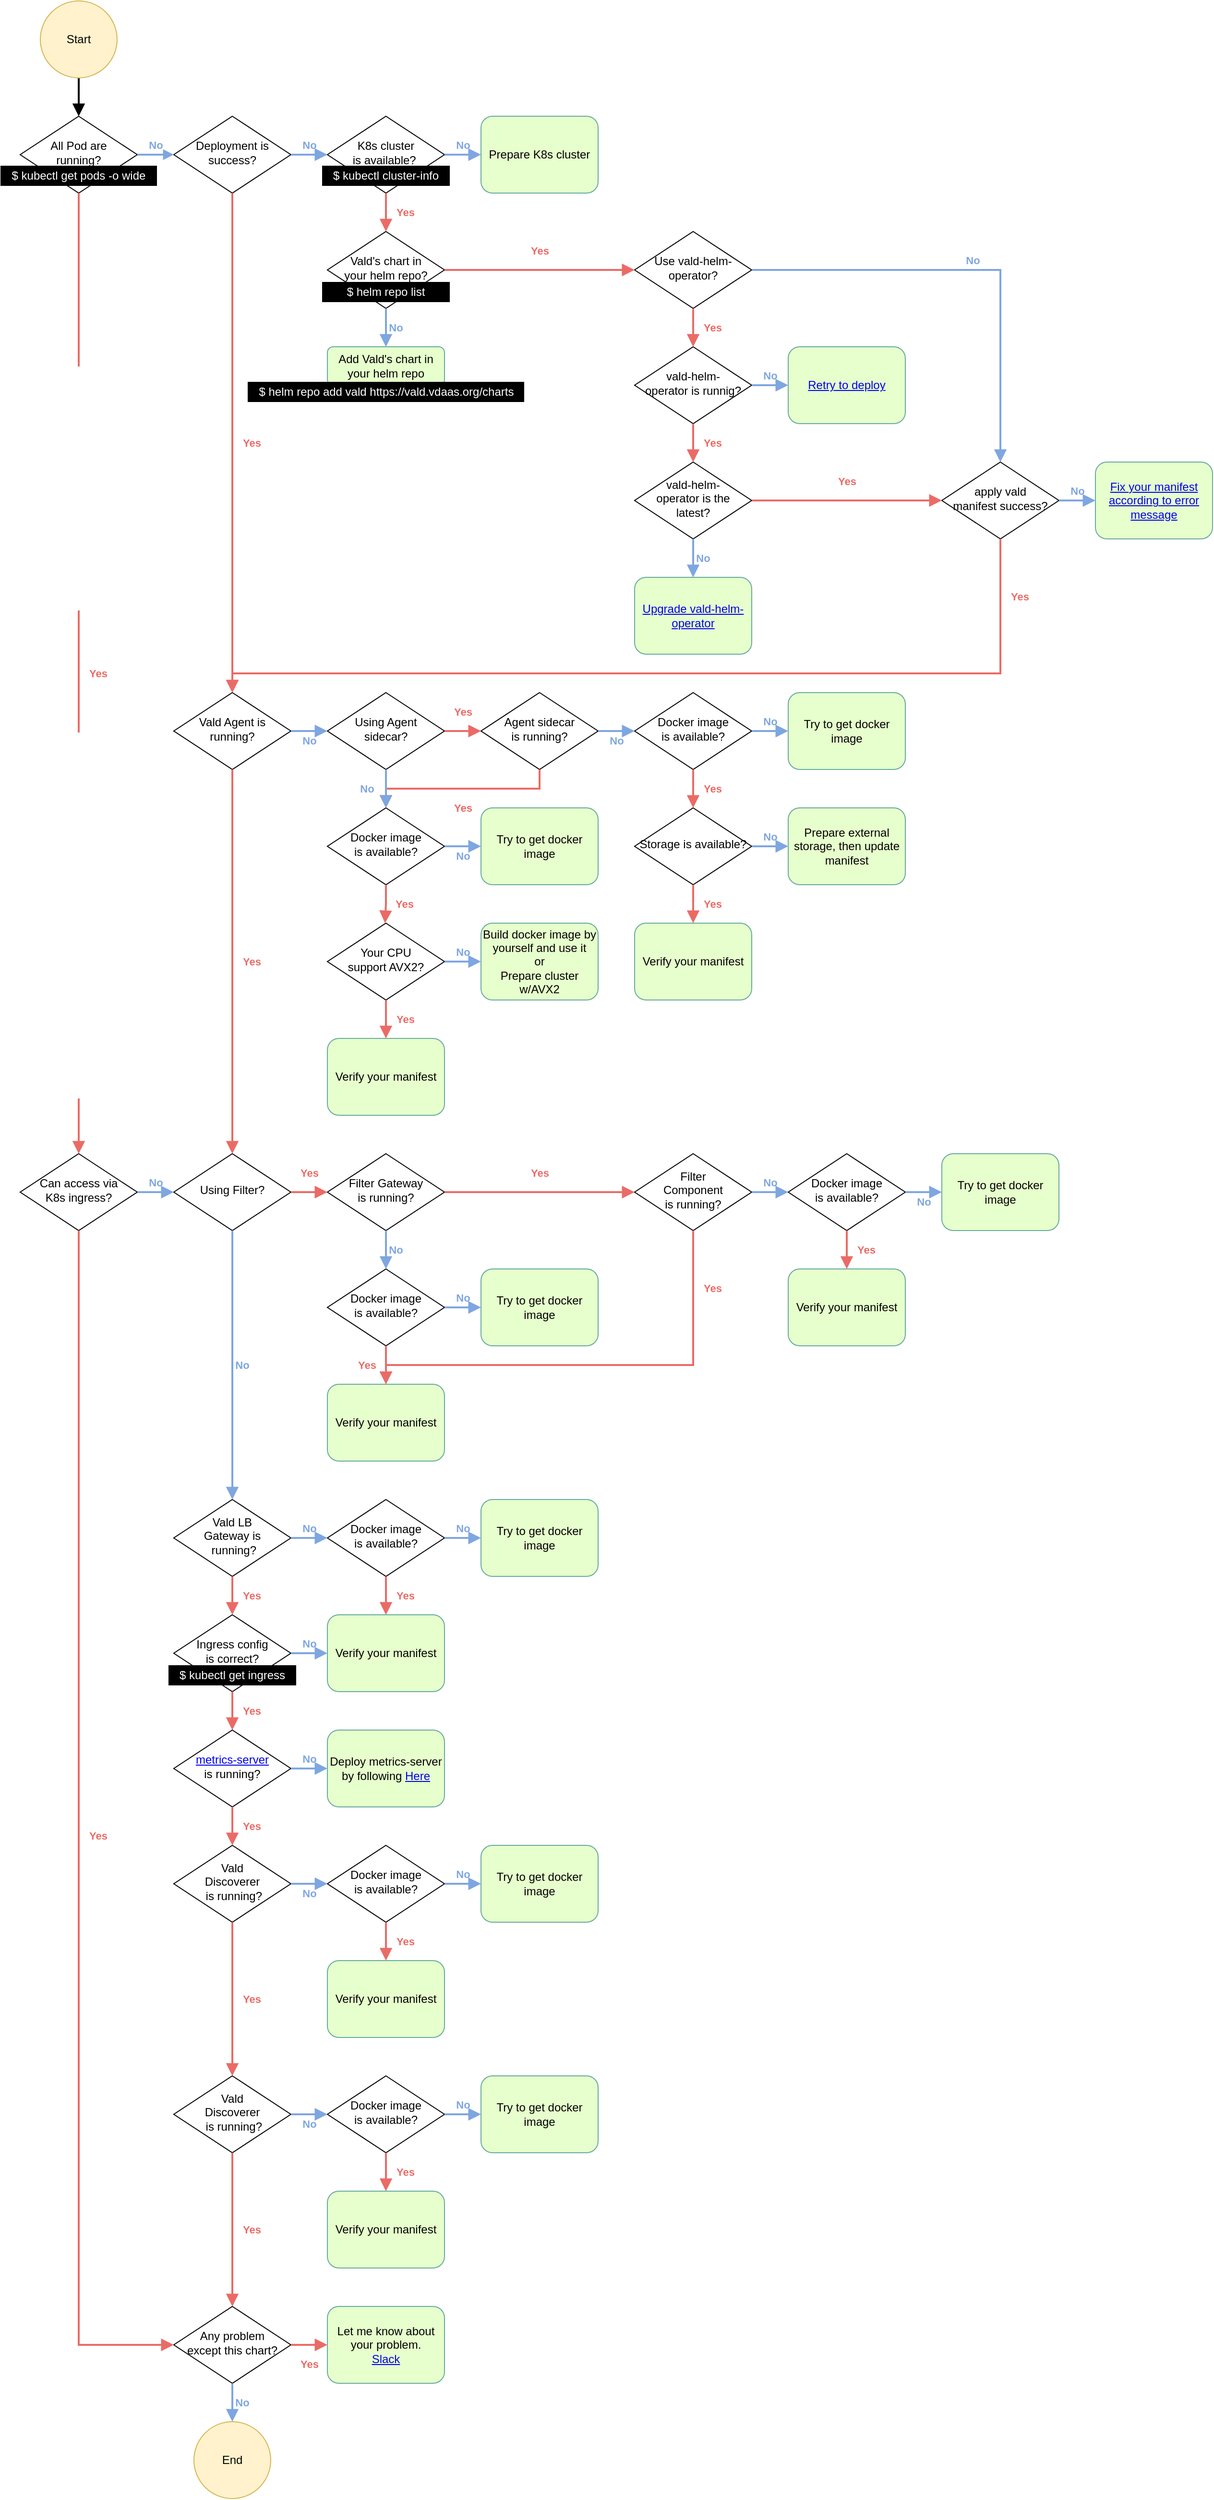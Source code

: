 <mxfile version="19.0.1" type="device"><diagram id="C5RBs43oDa-KdzZeNtuy" name="main_chart"><mxGraphModel dx="2942" dy="1160" grid="1" gridSize="10" guides="1" tooltips="1" connect="1" arrows="1" fold="1" page="1" pageScale="1" pageWidth="827" pageHeight="1169" math="0" shadow="0"><root><mxCell id="WIyWlLk6GJQsqaUBKTNV-0"/><mxCell id="WIyWlLk6GJQsqaUBKTNV-1" parent="WIyWlLk6GJQsqaUBKTNV-0"/><mxCell id="qbNMr-MWeskwydmDGwNw-0" value="" style="rounded=0;html=1;jettySize=auto;orthogonalLoop=1;fontSize=11;endArrow=block;endFill=1;endSize=8;strokeWidth=2;shadow=0;labelBackgroundColor=none;edgeStyle=orthogonalEdgeStyle;exitX=0.5;exitY=1;exitDx=0;exitDy=0;" parent="WIyWlLk6GJQsqaUBKTNV-1" source="qbNMr-MWeskwydmDGwNw-119" target="qbNMr-MWeskwydmDGwNw-1" edge="1"><mxGeometry relative="1" as="geometry"><mxPoint x="101" y="120" as="sourcePoint"/></mxGeometry></mxCell><mxCell id="qbNMr-MWeskwydmDGwNw-1" value="All Pod are &lt;br&gt;running?" style="rhombus;whiteSpace=wrap;html=1;shadow=0;fontFamily=Helvetica;fontSize=12;align=center;strokeWidth=1;spacing=6;spacingTop=-4;" parent="WIyWlLk6GJQsqaUBKTNV-1" vertex="1"><mxGeometry x="40" y="160" width="122" height="80" as="geometry"/></mxCell><mxCell id="qbNMr-MWeskwydmDGwNw-2" value="Can access via&lt;br&gt;K8s ingress?" style="rhombus;whiteSpace=wrap;html=1;shadow=0;fontFamily=Helvetica;fontSize=12;align=center;strokeWidth=1;spacing=6;spacingTop=-4;" parent="WIyWlLk6GJQsqaUBKTNV-1" vertex="1"><mxGeometry x="40" y="1240" width="122" height="80" as="geometry"/></mxCell><mxCell id="qbNMr-MWeskwydmDGwNw-3" value="Deployment is success?" style="rhombus;whiteSpace=wrap;html=1;shadow=0;fontFamily=Helvetica;fontSize=12;align=center;strokeWidth=1;spacing=6;spacingTop=-4;" parent="WIyWlLk6GJQsqaUBKTNV-1" vertex="1"><mxGeometry x="200" y="160" width="122" height="80" as="geometry"/></mxCell><mxCell id="qbNMr-MWeskwydmDGwNw-4" value="No" style="edgeStyle=orthogonalEdgeStyle;rounded=0;html=1;jettySize=auto;orthogonalLoop=1;fontSize=11;endArrow=block;endFill=1;strokeWidth=2;shadow=0;labelBackgroundColor=none;exitX=1;exitY=0.5;exitDx=0;exitDy=0;entryX=0;entryY=0.5;entryDx=0;entryDy=0;strokeColor=#7EA6E0;fontColor=#7EA6E0;fontStyle=1" parent="WIyWlLk6GJQsqaUBKTNV-1" source="qbNMr-MWeskwydmDGwNw-1" target="qbNMr-MWeskwydmDGwNw-3" edge="1"><mxGeometry y="10" relative="1" as="geometry"><mxPoint as="offset"/><mxPoint x="170" y="330" as="sourcePoint"/><mxPoint x="200" y="210" as="targetPoint"/><Array as="points"/></mxGeometry></mxCell><mxCell id="qbNMr-MWeskwydmDGwNw-5" value="K8s cluster&lt;br&gt;is available?&amp;nbsp;" style="rhombus;whiteSpace=wrap;html=1;shadow=0;fontFamily=Helvetica;fontSize=12;align=center;strokeWidth=1;spacing=6;spacingTop=-4;" parent="WIyWlLk6GJQsqaUBKTNV-1" vertex="1"><mxGeometry x="360" y="160" width="122" height="80" as="geometry"/></mxCell><mxCell id="qbNMr-MWeskwydmDGwNw-6" value="No" style="edgeStyle=orthogonalEdgeStyle;rounded=0;html=1;jettySize=auto;orthogonalLoop=1;fontSize=11;endArrow=block;endFill=1;endSize=8;strokeWidth=2;shadow=0;labelBackgroundColor=none;exitX=1;exitY=0.5;exitDx=0;exitDy=0;strokeColor=#7EA6E0;fontStyle=1;fontColor=#7EA6E0;entryX=0;entryY=0.5;entryDx=0;entryDy=0;" parent="WIyWlLk6GJQsqaUBKTNV-1" source="qbNMr-MWeskwydmDGwNw-3" target="qbNMr-MWeskwydmDGwNw-5" edge="1"><mxGeometry y="10" relative="1" as="geometry"><mxPoint as="offset"/><mxPoint x="330" y="90" as="sourcePoint"/><mxPoint x="500" y="100" as="targetPoint"/></mxGeometry></mxCell><mxCell id="qbNMr-MWeskwydmDGwNw-7" value="No" style="edgeStyle=orthogonalEdgeStyle;rounded=0;html=1;jettySize=auto;orthogonalLoop=1;fontSize=11;endArrow=block;endFill=1;endSize=8;strokeWidth=2;shadow=0;labelBackgroundColor=none;exitX=1;exitY=0.5;exitDx=0;exitDy=0;entryX=0;entryY=0.5;entryDx=0;entryDy=0;strokeColor=#7EA6E0;fontStyle=1;fontColor=#7EA6E0;" parent="WIyWlLk6GJQsqaUBKTNV-1" source="qbNMr-MWeskwydmDGwNw-5" target="qbNMr-MWeskwydmDGwNw-8" edge="1"><mxGeometry y="10" relative="1" as="geometry"><mxPoint as="offset"/><mxPoint x="330" y="220" as="sourcePoint"/><mxPoint x="520" y="210" as="targetPoint"/></mxGeometry></mxCell><mxCell id="qbNMr-MWeskwydmDGwNw-8" value="Prepare K8s cluster" style="rounded=1;whiteSpace=wrap;html=1;fontSize=12;glass=0;strokeWidth=1;shadow=0;fillColor=#E6FFCC;strokeColor=#67AB9F;" parent="WIyWlLk6GJQsqaUBKTNV-1" vertex="1"><mxGeometry x="520" y="160" width="122" height="80" as="geometry"/></mxCell><mxCell id="qbNMr-MWeskwydmDGwNw-9" value="Vald's chart in&lt;br&gt;your helm repo?" style="rhombus;whiteSpace=wrap;html=1;shadow=0;fontFamily=Helvetica;fontSize=12;align=center;strokeWidth=1;spacing=6;spacingTop=-4;" parent="WIyWlLk6GJQsqaUBKTNV-1" vertex="1"><mxGeometry x="360" y="280" width="122" height="80" as="geometry"/></mxCell><mxCell id="qbNMr-MWeskwydmDGwNw-10" value="Yes" style="rounded=0;html=1;jettySize=auto;orthogonalLoop=1;fontSize=11;endArrow=block;endFill=1;endSize=8;strokeWidth=2;shadow=0;labelBackgroundColor=none;edgeStyle=orthogonalEdgeStyle;fontStyle=1;fontColor=#EA6B66;strokeColor=#EA6B66;exitX=0.5;exitY=1;exitDx=0;exitDy=0;entryX=0.5;entryY=0;entryDx=0;entryDy=0;" parent="WIyWlLk6GJQsqaUBKTNV-1" source="qbNMr-MWeskwydmDGwNw-5" target="qbNMr-MWeskwydmDGwNw-9" edge="1"><mxGeometry y="20" relative="1" as="geometry"><mxPoint as="offset"/><mxPoint x="110" y="260" as="sourcePoint"/><mxPoint x="110" y="300" as="targetPoint"/></mxGeometry></mxCell><mxCell id="qbNMr-MWeskwydmDGwNw-11" value="Add Vald's chart in your helm repo" style="rounded=1;whiteSpace=wrap;html=1;fontSize=12;glass=0;strokeWidth=1;shadow=0;fillColor=#E6FFCC;strokeColor=#67AB9F;" parent="WIyWlLk6GJQsqaUBKTNV-1" vertex="1"><mxGeometry x="360" y="400" width="122" height="40" as="geometry"/></mxCell><mxCell id="qbNMr-MWeskwydmDGwNw-12" value="No" style="edgeStyle=orthogonalEdgeStyle;rounded=0;html=1;jettySize=auto;orthogonalLoop=1;fontSize=11;endArrow=block;endFill=1;endSize=8;strokeWidth=2;shadow=0;labelBackgroundColor=none;exitX=0.5;exitY=1;exitDx=0;exitDy=0;entryX=0.5;entryY=0;entryDx=0;entryDy=0;strokeColor=#7EA6E0;fontStyle=1;fontColor=#7EA6E0;" parent="WIyWlLk6GJQsqaUBKTNV-1" source="qbNMr-MWeskwydmDGwNw-9" target="qbNMr-MWeskwydmDGwNw-11" edge="1"><mxGeometry y="10" relative="1" as="geometry"><mxPoint as="offset"/><mxPoint x="490" y="220" as="sourcePoint"/><mxPoint x="530" y="220" as="targetPoint"/></mxGeometry></mxCell><mxCell id="qbNMr-MWeskwydmDGwNw-13" value="Use vald-helm-operator?" style="rhombus;whiteSpace=wrap;html=1;shadow=0;fontFamily=Helvetica;fontSize=12;align=center;strokeWidth=1;spacing=6;spacingTop=-4;" parent="WIyWlLk6GJQsqaUBKTNV-1" vertex="1"><mxGeometry x="680" y="280" width="122" height="80" as="geometry"/></mxCell><mxCell id="qbNMr-MWeskwydmDGwNw-14" value="Yes" style="rounded=0;html=1;jettySize=auto;orthogonalLoop=1;fontSize=11;endArrow=block;endFill=1;endSize=8;strokeWidth=2;shadow=0;labelBackgroundColor=none;edgeStyle=orthogonalEdgeStyle;fontStyle=1;fontColor=#EA6B66;strokeColor=#EA6B66;exitX=1;exitY=0.5;exitDx=0;exitDy=0;entryX=0;entryY=0.5;entryDx=0;entryDy=0;" parent="WIyWlLk6GJQsqaUBKTNV-1" source="qbNMr-MWeskwydmDGwNw-9" target="qbNMr-MWeskwydmDGwNw-13" edge="1"><mxGeometry y="20" relative="1" as="geometry"><mxPoint as="offset"/><mxPoint x="430" y="260" as="sourcePoint"/><mxPoint x="430" y="300" as="targetPoint"/></mxGeometry></mxCell><mxCell id="qbNMr-MWeskwydmDGwNw-15" value="apply vald &lt;br&gt;manifest success?" style="rhombus;whiteSpace=wrap;html=1;shadow=0;fontFamily=Helvetica;fontSize=12;align=center;strokeWidth=1;spacing=6;spacingTop=-4;" parent="WIyWlLk6GJQsqaUBKTNV-1" vertex="1"><mxGeometry x="1000" y="520" width="122" height="80" as="geometry"/></mxCell><mxCell id="qbNMr-MWeskwydmDGwNw-16" value="&lt;a href=&quot;https://github.com/vdaas/vald/tree/master/charts/vald#vald&quot;&gt;Fix your manifest according to error message&lt;/a&gt;" style="rounded=1;whiteSpace=wrap;html=1;fontSize=12;glass=0;strokeWidth=1;shadow=0;fillColor=#E6FFCC;strokeColor=#67AB9F;" parent="WIyWlLk6GJQsqaUBKTNV-1" vertex="1"><mxGeometry x="1160" y="520" width="122" height="80" as="geometry"/></mxCell><mxCell id="qbNMr-MWeskwydmDGwNw-17" value="vald-helm-&lt;br&gt;operator is runnig?" style="rhombus;whiteSpace=wrap;html=1;shadow=0;fontFamily=Helvetica;fontSize=12;align=center;strokeWidth=1;spacing=6;spacingTop=-4;" parent="WIyWlLk6GJQsqaUBKTNV-1" vertex="1"><mxGeometry x="680" y="400" width="122" height="80" as="geometry"/></mxCell><mxCell id="qbNMr-MWeskwydmDGwNw-18" value="vald-helm-&lt;br&gt;operator is the latest?" style="rhombus;whiteSpace=wrap;html=1;shadow=0;fontFamily=Helvetica;fontSize=12;align=center;strokeWidth=1;spacing=6;spacingTop=-4;" parent="WIyWlLk6GJQsqaUBKTNV-1" vertex="1"><mxGeometry x="680" y="520" width="122" height="80" as="geometry"/></mxCell><mxCell id="qbNMr-MWeskwydmDGwNw-19" value="Yes" style="rounded=0;html=1;jettySize=auto;orthogonalLoop=1;fontSize=11;endArrow=block;endFill=1;endSize=8;strokeWidth=2;shadow=0;labelBackgroundColor=none;edgeStyle=orthogonalEdgeStyle;fontStyle=1;fontColor=#EA6B66;strokeColor=#EA6B66;exitX=0.5;exitY=1;exitDx=0;exitDy=0;entryX=0.5;entryY=0;entryDx=0;entryDy=0;" parent="WIyWlLk6GJQsqaUBKTNV-1" source="qbNMr-MWeskwydmDGwNw-13" target="qbNMr-MWeskwydmDGwNw-17" edge="1"><mxGeometry y="20" relative="1" as="geometry"><mxPoint as="offset"/><mxPoint x="1240" y="290" as="sourcePoint"/><mxPoint x="690" y="330" as="targetPoint"/></mxGeometry></mxCell><mxCell id="qbNMr-MWeskwydmDGwNw-20" value="Yes" style="rounded=0;html=1;jettySize=auto;orthogonalLoop=1;fontSize=11;endArrow=block;endFill=1;endSize=8;strokeWidth=2;shadow=0;labelBackgroundColor=none;edgeStyle=orthogonalEdgeStyle;fontStyle=1;fontColor=#EA6B66;strokeColor=#EA6B66;exitX=0.5;exitY=1;exitDx=0;exitDy=0;" parent="WIyWlLk6GJQsqaUBKTNV-1" source="qbNMr-MWeskwydmDGwNw-17" target="qbNMr-MWeskwydmDGwNw-18" edge="1"><mxGeometry y="20" relative="1" as="geometry"><mxPoint as="offset"/><mxPoint x="750" y="370" as="sourcePoint"/><mxPoint x="750" y="410" as="targetPoint"/></mxGeometry></mxCell><mxCell id="qbNMr-MWeskwydmDGwNw-21" value="No" style="edgeStyle=orthogonalEdgeStyle;rounded=0;html=1;jettySize=auto;orthogonalLoop=1;fontSize=11;endArrow=block;endFill=1;endSize=8;strokeWidth=2;shadow=0;labelBackgroundColor=none;strokeColor=#7EA6E0;fontStyle=1;fontColor=#7EA6E0;exitX=1;exitY=0.5;exitDx=0;exitDy=0;" parent="WIyWlLk6GJQsqaUBKTNV-1" source="qbNMr-MWeskwydmDGwNw-13" target="qbNMr-MWeskwydmDGwNw-15" edge="1"><mxGeometry y="10" relative="1" as="geometry"><mxPoint as="offset"/><mxPoint x="1260" y="290" as="sourcePoint"/><mxPoint x="370" y="330" as="targetPoint"/></mxGeometry></mxCell><mxCell id="qbNMr-MWeskwydmDGwNw-22" value="No" style="edgeStyle=orthogonalEdgeStyle;rounded=0;html=1;jettySize=auto;orthogonalLoop=1;fontSize=11;endArrow=block;endFill=1;endSize=8;strokeWidth=2;shadow=0;labelBackgroundColor=none;exitX=1;exitY=0.5;exitDx=0;exitDy=0;strokeColor=#7EA6E0;fontStyle=1;fontColor=#7EA6E0;entryX=0;entryY=0.5;entryDx=0;entryDy=0;" parent="WIyWlLk6GJQsqaUBKTNV-1" source="qbNMr-MWeskwydmDGwNw-15" target="qbNMr-MWeskwydmDGwNw-16" edge="1"><mxGeometry y="10" relative="1" as="geometry"><mxPoint as="offset"/><mxPoint x="1270" y="440" as="sourcePoint"/><mxPoint x="1310" y="440" as="targetPoint"/></mxGeometry></mxCell><mxCell id="qbNMr-MWeskwydmDGwNw-23" value="&lt;a href=&quot;https://github.com/vdaas/vald/tree/master/charts/vald-helm-operator#install&quot;&gt;Retry to deploy&lt;/a&gt;" style="rounded=1;whiteSpace=wrap;html=1;fontSize=12;glass=0;strokeWidth=1;shadow=0;fillColor=#E6FFCC;strokeColor=#67AB9F;" parent="WIyWlLk6GJQsqaUBKTNV-1" vertex="1"><mxGeometry x="840" y="400" width="122" height="80" as="geometry"/></mxCell><mxCell id="qbNMr-MWeskwydmDGwNw-24" value="No" style="edgeStyle=orthogonalEdgeStyle;rounded=0;html=1;jettySize=auto;orthogonalLoop=1;fontSize=11;endArrow=block;endFill=1;endSize=8;strokeWidth=2;shadow=0;labelBackgroundColor=none;exitX=1;exitY=0.5;exitDx=0;exitDy=0;strokeColor=#7EA6E0;fontStyle=1;fontColor=#7EA6E0;entryX=0;entryY=0.5;entryDx=0;entryDy=0;" parent="WIyWlLk6GJQsqaUBKTNV-1" source="qbNMr-MWeskwydmDGwNw-17" target="qbNMr-MWeskwydmDGwNw-23" edge="1"><mxGeometry y="10" relative="1" as="geometry"><mxPoint as="offset"/><mxPoint x="810" y="330" as="sourcePoint"/><mxPoint x="840" y="440" as="targetPoint"/></mxGeometry></mxCell><mxCell id="qbNMr-MWeskwydmDGwNw-25" value="&lt;a href=&quot;https://github.com/vdaas/vald/tree/master/charts/vald-helm-operator#upgrading-the-version&quot;&gt;Upgrade vald-helm-operator&lt;/a&gt;" style="rounded=1;whiteSpace=wrap;html=1;fontSize=12;glass=0;strokeWidth=1;shadow=0;fillColor=#E6FFCC;strokeColor=#67AB9F;" parent="WIyWlLk6GJQsqaUBKTNV-1" vertex="1"><mxGeometry x="680" y="640" width="122" height="80" as="geometry"/></mxCell><mxCell id="qbNMr-MWeskwydmDGwNw-26" value="No" style="edgeStyle=orthogonalEdgeStyle;rounded=0;html=1;jettySize=auto;orthogonalLoop=1;fontSize=11;endArrow=block;endFill=1;endSize=8;strokeWidth=2;shadow=0;labelBackgroundColor=none;exitX=0.5;exitY=1;exitDx=0;exitDy=0;strokeColor=#7EA6E0;fontStyle=1;fontColor=#7EA6E0;entryX=0.5;entryY=0;entryDx=0;entryDy=0;" parent="WIyWlLk6GJQsqaUBKTNV-1" source="qbNMr-MWeskwydmDGwNw-18" target="qbNMr-MWeskwydmDGwNw-25" edge="1"><mxGeometry y="10" relative="1" as="geometry"><mxPoint as="offset"/><mxPoint x="810" y="450" as="sourcePoint"/><mxPoint x="850" y="450" as="targetPoint"/></mxGeometry></mxCell><mxCell id="qbNMr-MWeskwydmDGwNw-27" value="Yes" style="rounded=0;html=1;jettySize=auto;orthogonalLoop=1;fontSize=11;endArrow=block;endFill=1;endSize=8;strokeWidth=2;shadow=0;labelBackgroundColor=none;edgeStyle=orthogonalEdgeStyle;fontStyle=1;fontColor=#EA6B66;strokeColor=#EA6B66;exitX=1;exitY=0.5;exitDx=0;exitDy=0;entryX=0;entryY=0.5;entryDx=0;entryDy=0;" parent="WIyWlLk6GJQsqaUBKTNV-1" source="qbNMr-MWeskwydmDGwNw-18" target="qbNMr-MWeskwydmDGwNw-15" edge="1"><mxGeometry y="20" relative="1" as="geometry"><mxPoint as="offset"/><mxPoint x="750" y="490" as="sourcePoint"/><mxPoint x="750" y="530.0" as="targetPoint"/></mxGeometry></mxCell><mxCell id="qbNMr-MWeskwydmDGwNw-28" value="Vald Agent is running?" style="rhombus;whiteSpace=wrap;html=1;shadow=0;fontFamily=Helvetica;fontSize=12;align=center;strokeWidth=1;spacing=6;spacingTop=-4;" parent="WIyWlLk6GJQsqaUBKTNV-1" vertex="1"><mxGeometry x="200" y="760" width="122" height="80" as="geometry"/></mxCell><mxCell id="qbNMr-MWeskwydmDGwNw-29" value="Yes" style="rounded=0;html=1;jettySize=auto;orthogonalLoop=1;fontSize=11;endArrow=block;endFill=1;endSize=8;strokeWidth=2;shadow=0;labelBackgroundColor=none;edgeStyle=orthogonalEdgeStyle;fontStyle=1;fontColor=#EA6B66;strokeColor=#EA6B66;exitX=0.5;exitY=1;exitDx=0;exitDy=0;entryX=0.5;entryY=0;entryDx=0;entryDy=0;" parent="WIyWlLk6GJQsqaUBKTNV-1" source="qbNMr-MWeskwydmDGwNw-3" target="qbNMr-MWeskwydmDGwNw-28" edge="1"><mxGeometry y="20" relative="1" as="geometry"><mxPoint as="offset"/><mxPoint x="430" y="250" as="sourcePoint"/><mxPoint x="430" y="290" as="targetPoint"/></mxGeometry></mxCell><mxCell id="qbNMr-MWeskwydmDGwNw-30" value="Using Agent sidecar?" style="rhombus;whiteSpace=wrap;html=1;shadow=0;fontFamily=Helvetica;fontSize=12;align=center;strokeWidth=1;spacing=6;spacingTop=-4;" parent="WIyWlLk6GJQsqaUBKTNV-1" vertex="1"><mxGeometry x="360" y="760" width="122" height="80" as="geometry"/></mxCell><mxCell id="qbNMr-MWeskwydmDGwNw-31" value="Agent sidecar&lt;br&gt;is running?" style="rhombus;whiteSpace=wrap;html=1;shadow=0;fontFamily=Helvetica;fontSize=12;align=center;strokeWidth=1;spacing=6;spacingTop=-4;" parent="WIyWlLk6GJQsqaUBKTNV-1" vertex="1"><mxGeometry x="520" y="760" width="122" height="80" as="geometry"/></mxCell><mxCell id="qbNMr-MWeskwydmDGwNw-32" value="Docker image&lt;br&gt;is available?" style="rhombus;whiteSpace=wrap;html=1;shadow=0;fontFamily=Helvetica;fontSize=12;align=center;strokeWidth=1;spacing=6;spacingTop=-4;" parent="WIyWlLk6GJQsqaUBKTNV-1" vertex="1"><mxGeometry x="680" y="760" width="122" height="80" as="geometry"/></mxCell><mxCell id="qbNMr-MWeskwydmDGwNw-33" value="Storage is available?" style="rhombus;whiteSpace=wrap;html=1;shadow=0;fontFamily=Helvetica;fontSize=12;align=center;strokeWidth=1;spacing=6;spacingTop=-4;" parent="WIyWlLk6GJQsqaUBKTNV-1" vertex="1"><mxGeometry x="680" y="880" width="122" height="80" as="geometry"/></mxCell><mxCell id="qbNMr-MWeskwydmDGwNw-34" value="Prepare external storage, then update manifest" style="rounded=1;whiteSpace=wrap;html=1;fontSize=12;glass=0;strokeWidth=1;shadow=0;fillColor=#E6FFCC;strokeColor=#67AB9F;" parent="WIyWlLk6GJQsqaUBKTNV-1" vertex="1"><mxGeometry x="840" y="880" width="122" height="80" as="geometry"/></mxCell><mxCell id="qbNMr-MWeskwydmDGwNw-35" value="Verify your manifest" style="rounded=1;whiteSpace=wrap;html=1;fontSize=12;glass=0;strokeWidth=1;shadow=0;fillColor=#E6FFCC;strokeColor=#67AB9F;" parent="WIyWlLk6GJQsqaUBKTNV-1" vertex="1"><mxGeometry x="680" y="1000" width="122" height="80" as="geometry"/></mxCell><mxCell id="qbNMr-MWeskwydmDGwNw-36" value="Yes" style="rounded=0;html=1;jettySize=auto;orthogonalLoop=1;fontSize=11;endArrow=block;endFill=1;endSize=8;strokeWidth=2;shadow=0;labelBackgroundColor=none;edgeStyle=orthogonalEdgeStyle;fontStyle=1;fontColor=#EA6B66;strokeColor=#EA6B66;exitX=1;exitY=0.5;exitDx=0;exitDy=0;entryX=0;entryY=0.5;entryDx=0;entryDy=0;" parent="WIyWlLk6GJQsqaUBKTNV-1" source="qbNMr-MWeskwydmDGwNw-30" target="qbNMr-MWeskwydmDGwNw-31" edge="1"><mxGeometry y="20" relative="1" as="geometry"><mxPoint as="offset"/><mxPoint x="810" y="610" as="sourcePoint"/><mxPoint x="1010" y="610" as="targetPoint"/></mxGeometry></mxCell><mxCell id="qbNMr-MWeskwydmDGwNw-37" value="No" style="edgeStyle=orthogonalEdgeStyle;rounded=0;html=1;jettySize=auto;orthogonalLoop=1;fontSize=11;endArrow=block;endFill=1;endSize=8;strokeWidth=2;shadow=0;labelBackgroundColor=none;exitX=1;exitY=0.5;exitDx=0;exitDy=0;strokeColor=#7EA6E0;fontStyle=1;fontColor=#7EA6E0;" parent="WIyWlLk6GJQsqaUBKTNV-1" source="qbNMr-MWeskwydmDGwNw-28" target="qbNMr-MWeskwydmDGwNw-30" edge="1"><mxGeometry y="10" relative="1" as="geometry"><mxPoint as="offset"/><mxPoint x="1130" y="610" as="sourcePoint"/><mxPoint x="1170" y="610" as="targetPoint"/></mxGeometry></mxCell><mxCell id="qbNMr-MWeskwydmDGwNw-38" value="Docker image&lt;br&gt;is available?" style="rhombus;whiteSpace=wrap;html=1;shadow=0;fontFamily=Helvetica;fontSize=12;align=center;strokeWidth=1;spacing=6;spacingTop=-4;" parent="WIyWlLk6GJQsqaUBKTNV-1" vertex="1"><mxGeometry x="360" y="880" width="122" height="80" as="geometry"/></mxCell><mxCell id="qbNMr-MWeskwydmDGwNw-39" value="Try to get docker image" style="rounded=1;whiteSpace=wrap;html=1;fontSize=12;glass=0;strokeWidth=1;shadow=0;fillColor=#E6FFCC;strokeColor=#67AB9F;" parent="WIyWlLk6GJQsqaUBKTNV-1" vertex="1"><mxGeometry x="840" y="760" width="122" height="80" as="geometry"/></mxCell><mxCell id="qbNMr-MWeskwydmDGwNw-40" value="Try to get docker image" style="rounded=1;whiteSpace=wrap;html=1;fontSize=12;glass=0;strokeWidth=1;shadow=0;fillColor=#E6FFCC;strokeColor=#67AB9F;" parent="WIyWlLk6GJQsqaUBKTNV-1" vertex="1"><mxGeometry x="520" y="880" width="122" height="80" as="geometry"/></mxCell><mxCell id="qbNMr-MWeskwydmDGwNw-41" value="No" style="edgeStyle=orthogonalEdgeStyle;rounded=0;html=1;jettySize=auto;orthogonalLoop=1;fontSize=11;endArrow=block;endFill=1;endSize=8;strokeWidth=2;shadow=0;labelBackgroundColor=none;exitX=1;exitY=0.5;exitDx=0;exitDy=0;strokeColor=#7EA6E0;fontStyle=1;fontColor=#7EA6E0;" parent="WIyWlLk6GJQsqaUBKTNV-1" source="qbNMr-MWeskwydmDGwNw-31" target="qbNMr-MWeskwydmDGwNw-32" edge="1"><mxGeometry y="10" relative="1" as="geometry"><mxPoint as="offset"/><mxPoint x="330" y="810.0" as="sourcePoint"/><mxPoint x="370" y="810.0" as="targetPoint"/></mxGeometry></mxCell><mxCell id="qbNMr-MWeskwydmDGwNw-42" value="No" style="edgeStyle=orthogonalEdgeStyle;rounded=0;html=1;jettySize=auto;orthogonalLoop=1;fontSize=11;endArrow=block;endFill=1;endSize=8;strokeWidth=2;shadow=0;labelBackgroundColor=none;exitX=1;exitY=0.5;exitDx=0;exitDy=0;strokeColor=#7EA6E0;fontStyle=1;fontColor=#7EA6E0;entryX=0;entryY=0.5;entryDx=0;entryDy=0;" parent="WIyWlLk6GJQsqaUBKTNV-1" source="qbNMr-MWeskwydmDGwNw-32" target="qbNMr-MWeskwydmDGwNw-39" edge="1"><mxGeometry y="10" relative="1" as="geometry"><mxPoint as="offset"/><mxPoint x="650" y="810.0" as="sourcePoint"/><mxPoint x="690" y="810.0" as="targetPoint"/></mxGeometry></mxCell><mxCell id="qbNMr-MWeskwydmDGwNw-43" value="Yes" style="rounded=0;html=1;jettySize=auto;orthogonalLoop=1;fontSize=11;endArrow=block;endFill=1;endSize=8;strokeWidth=2;shadow=0;labelBackgroundColor=none;edgeStyle=orthogonalEdgeStyle;fontStyle=1;fontColor=#EA6B66;strokeColor=#EA6B66;exitX=0.5;exitY=1;exitDx=0;exitDy=0;entryX=0.5;entryY=0;entryDx=0;entryDy=0;" parent="WIyWlLk6GJQsqaUBKTNV-1" source="qbNMr-MWeskwydmDGwNw-32" target="qbNMr-MWeskwydmDGwNw-33" edge="1"><mxGeometry y="20" relative="1" as="geometry"><mxPoint as="offset"/><mxPoint x="750" y="530" as="sourcePoint"/><mxPoint x="750" y="570" as="targetPoint"/></mxGeometry></mxCell><mxCell id="qbNMr-MWeskwydmDGwNw-44" value="No" style="edgeStyle=orthogonalEdgeStyle;rounded=0;html=1;jettySize=auto;orthogonalLoop=1;fontSize=11;endArrow=block;endFill=1;endSize=8;strokeWidth=2;shadow=0;labelBackgroundColor=none;exitX=1;exitY=0.5;exitDx=0;exitDy=0;strokeColor=#7EA6E0;fontStyle=1;fontColor=#7EA6E0;" parent="WIyWlLk6GJQsqaUBKTNV-1" source="qbNMr-MWeskwydmDGwNw-33" edge="1"><mxGeometry y="10" relative="1" as="geometry"><mxPoint as="offset"/><mxPoint x="810" y="810.0" as="sourcePoint"/><mxPoint x="840" y="920" as="targetPoint"/></mxGeometry></mxCell><mxCell id="qbNMr-MWeskwydmDGwNw-45" value="Yes" style="rounded=0;html=1;jettySize=auto;orthogonalLoop=1;fontSize=11;endArrow=block;endFill=1;endSize=8;strokeWidth=2;shadow=0;labelBackgroundColor=none;edgeStyle=orthogonalEdgeStyle;fontStyle=1;fontColor=#EA6B66;strokeColor=#EA6B66;exitX=0.5;exitY=1;exitDx=0;exitDy=0;entryX=0.5;entryY=0;entryDx=0;entryDy=0;" parent="WIyWlLk6GJQsqaUBKTNV-1" source="qbNMr-MWeskwydmDGwNw-33" target="qbNMr-MWeskwydmDGwNw-35" edge="1"><mxGeometry y="20" relative="1" as="geometry"><mxPoint as="offset"/><mxPoint x="750" y="850.0" as="sourcePoint"/><mxPoint x="750" y="890.0" as="targetPoint"/></mxGeometry></mxCell><mxCell id="qbNMr-MWeskwydmDGwNw-46" value="Yes" style="rounded=0;html=1;jettySize=auto;orthogonalLoop=1;fontSize=11;endArrow=block;endFill=1;endSize=8;strokeWidth=2;shadow=0;labelBackgroundColor=none;edgeStyle=orthogonalEdgeStyle;fontStyle=1;fontColor=#EA6B66;strokeColor=#EA6B66;exitX=0.5;exitY=1;exitDx=0;exitDy=0;entryX=0.5;entryY=0;entryDx=0;entryDy=0;" parent="WIyWlLk6GJQsqaUBKTNV-1" source="qbNMr-MWeskwydmDGwNw-31" target="qbNMr-MWeskwydmDGwNw-38" edge="1"><mxGeometry y="20" relative="1" as="geometry"><mxPoint as="offset"/><mxPoint x="490" y="810.0" as="sourcePoint"/><mxPoint x="530" y="810.0" as="targetPoint"/></mxGeometry></mxCell><mxCell id="qbNMr-MWeskwydmDGwNw-47" value="No" style="edgeStyle=orthogonalEdgeStyle;rounded=0;html=1;jettySize=auto;orthogonalLoop=1;fontSize=11;endArrow=block;endFill=1;endSize=8;strokeWidth=2;shadow=0;labelBackgroundColor=none;exitX=0.5;exitY=1;exitDx=0;exitDy=0;strokeColor=#7EA6E0;fontStyle=1;fontColor=#7EA6E0;entryX=0.5;entryY=0;entryDx=0;entryDy=0;" parent="WIyWlLk6GJQsqaUBKTNV-1" source="qbNMr-MWeskwydmDGwNw-30" target="qbNMr-MWeskwydmDGwNw-38" edge="1"><mxGeometry y="-20" relative="1" as="geometry"><mxPoint as="offset"/><mxPoint x="330" y="810.0" as="sourcePoint"/><mxPoint x="370" y="810.0" as="targetPoint"/></mxGeometry></mxCell><mxCell id="qbNMr-MWeskwydmDGwNw-48" value="No" style="edgeStyle=orthogonalEdgeStyle;rounded=0;html=1;jettySize=auto;orthogonalLoop=1;fontSize=11;endArrow=block;endFill=1;endSize=8;strokeWidth=2;shadow=0;labelBackgroundColor=none;strokeColor=#7EA6E0;fontStyle=1;fontColor=#7EA6E0;entryX=0;entryY=0.5;entryDx=0;entryDy=0;" parent="WIyWlLk6GJQsqaUBKTNV-1" source="qbNMr-MWeskwydmDGwNw-38" target="qbNMr-MWeskwydmDGwNw-40" edge="1"><mxGeometry y="10" relative="1" as="geometry"><mxPoint as="offset"/><mxPoint x="650" y="810.0" as="sourcePoint"/><mxPoint x="690" y="810.0" as="targetPoint"/></mxGeometry></mxCell><mxCell id="qbNMr-MWeskwydmDGwNw-49" value="Yes" style="rounded=0;html=1;jettySize=auto;orthogonalLoop=1;fontSize=11;endArrow=block;endFill=1;endSize=8;strokeWidth=2;shadow=0;labelBackgroundColor=none;edgeStyle=orthogonalEdgeStyle;fontStyle=1;fontColor=#EA6B66;strokeColor=#EA6B66;exitX=0.5;exitY=1;exitDx=0;exitDy=0;" parent="WIyWlLk6GJQsqaUBKTNV-1" source="qbNMr-MWeskwydmDGwNw-38" edge="1"><mxGeometry y="20" relative="1" as="geometry"><mxPoint as="offset"/><mxPoint x="590" y="850.0" as="sourcePoint"/><mxPoint x="420" y="1000" as="targetPoint"/></mxGeometry></mxCell><mxCell id="qbNMr-MWeskwydmDGwNw-50" value="Your CPU&lt;br&gt;support AVX2?" style="rhombus;whiteSpace=wrap;html=1;shadow=0;fontFamily=Helvetica;fontSize=12;align=center;strokeWidth=1;spacing=6;spacingTop=-4;" parent="WIyWlLk6GJQsqaUBKTNV-1" vertex="1"><mxGeometry x="360" y="1000" width="122" height="80" as="geometry"/></mxCell><mxCell id="qbNMr-MWeskwydmDGwNw-51" value="Build docker image by yourself and use it&lt;br&gt;or&lt;br&gt;Prepare cluster w/AVX2" style="rounded=1;whiteSpace=wrap;html=1;fontSize=12;glass=0;strokeWidth=1;shadow=0;fillColor=#E6FFCC;strokeColor=#67AB9F;" parent="WIyWlLk6GJQsqaUBKTNV-1" vertex="1"><mxGeometry x="520" y="1000" width="122" height="80" as="geometry"/></mxCell><mxCell id="qbNMr-MWeskwydmDGwNw-52" value="No" style="edgeStyle=orthogonalEdgeStyle;rounded=0;html=1;jettySize=auto;orthogonalLoop=1;fontSize=11;endArrow=block;endFill=1;endSize=8;strokeWidth=2;shadow=0;labelBackgroundColor=none;strokeColor=#7EA6E0;fontStyle=1;fontColor=#7EA6E0;exitX=1;exitY=0.5;exitDx=0;exitDy=0;" parent="WIyWlLk6GJQsqaUBKTNV-1" source="qbNMr-MWeskwydmDGwNw-50" edge="1"><mxGeometry y="10" relative="1" as="geometry"><mxPoint as="offset"/><mxPoint x="490" y="930.0" as="sourcePoint"/><mxPoint x="520" y="1040" as="targetPoint"/></mxGeometry></mxCell><mxCell id="qbNMr-MWeskwydmDGwNw-53" value="Yes" style="rounded=0;html=1;jettySize=auto;orthogonalLoop=1;fontSize=11;endArrow=block;endFill=1;endSize=8;strokeWidth=2;shadow=0;labelBackgroundColor=none;edgeStyle=orthogonalEdgeStyle;fontStyle=1;fontColor=#EA6B66;strokeColor=#EA6B66;exitX=0.5;exitY=1;exitDx=0;exitDy=0;entryX=0.5;entryY=0;entryDx=0;entryDy=0;" parent="WIyWlLk6GJQsqaUBKTNV-1" source="qbNMr-MWeskwydmDGwNw-50" target="qbNMr-MWeskwydmDGwNw-54" edge="1"><mxGeometry y="20" relative="1" as="geometry"><mxPoint as="offset"/><mxPoint x="430" y="970.0" as="sourcePoint"/><mxPoint x="420" y="1120" as="targetPoint"/></mxGeometry></mxCell><mxCell id="qbNMr-MWeskwydmDGwNw-54" value="Verify your manifest" style="rounded=1;whiteSpace=wrap;html=1;fontSize=12;glass=0;strokeWidth=1;shadow=0;fillColor=#E6FFCC;strokeColor=#67AB9F;" parent="WIyWlLk6GJQsqaUBKTNV-1" vertex="1"><mxGeometry x="360" y="1120" width="122" height="80" as="geometry"/></mxCell><mxCell id="qbNMr-MWeskwydmDGwNw-55" value="Using Filter?" style="rhombus;whiteSpace=wrap;html=1;shadow=0;fontFamily=Helvetica;fontSize=12;align=center;strokeWidth=1;spacing=6;spacingTop=-4;" parent="WIyWlLk6GJQsqaUBKTNV-1" vertex="1"><mxGeometry x="200" y="1240" width="122" height="80" as="geometry"/></mxCell><mxCell id="qbNMr-MWeskwydmDGwNw-56" value="Yes" style="rounded=0;html=1;jettySize=auto;orthogonalLoop=1;fontSize=11;endArrow=block;endFill=1;endSize=8;strokeWidth=2;shadow=0;labelBackgroundColor=none;edgeStyle=orthogonalEdgeStyle;fontStyle=1;fontColor=#EA6B66;strokeColor=#EA6B66;exitX=0.5;exitY=1;exitDx=0;exitDy=0;entryX=0.5;entryY=0;entryDx=0;entryDy=0;" parent="WIyWlLk6GJQsqaUBKTNV-1" source="qbNMr-MWeskwydmDGwNw-28" target="qbNMr-MWeskwydmDGwNw-55" edge="1"><mxGeometry y="20" relative="1" as="geometry"><mxPoint as="offset"/><mxPoint x="270" y="290" as="sourcePoint"/><mxPoint x="270" y="770" as="targetPoint"/></mxGeometry></mxCell><mxCell id="qbNMr-MWeskwydmDGwNw-57" value="Filter Gateway&lt;br&gt;is running?" style="rhombus;whiteSpace=wrap;html=1;shadow=0;fontFamily=Helvetica;fontSize=12;align=center;strokeWidth=1;spacing=6;spacingTop=-4;" parent="WIyWlLk6GJQsqaUBKTNV-1" vertex="1"><mxGeometry x="360" y="1240" width="122" height="80" as="geometry"/></mxCell><mxCell id="qbNMr-MWeskwydmDGwNw-58" value="Docker image&lt;br&gt;is available?" style="rhombus;whiteSpace=wrap;html=1;shadow=0;fontFamily=Helvetica;fontSize=12;align=center;strokeWidth=1;spacing=6;spacingTop=-4;" parent="WIyWlLk6GJQsqaUBKTNV-1" vertex="1"><mxGeometry x="360" y="1360" width="122" height="80" as="geometry"/></mxCell><mxCell id="qbNMr-MWeskwydmDGwNw-59" value="Verify your manifest" style="rounded=1;whiteSpace=wrap;html=1;fontSize=12;glass=0;strokeWidth=1;shadow=0;fillColor=#E6FFCC;strokeColor=#67AB9F;" parent="WIyWlLk6GJQsqaUBKTNV-1" vertex="1"><mxGeometry x="360" y="1480" width="122" height="80" as="geometry"/></mxCell><mxCell id="qbNMr-MWeskwydmDGwNw-60" value="Yes" style="rounded=0;html=1;jettySize=auto;orthogonalLoop=1;fontSize=11;endArrow=block;endFill=1;endSize=8;strokeWidth=2;shadow=0;labelBackgroundColor=none;edgeStyle=orthogonalEdgeStyle;fontStyle=1;fontColor=#EA6B66;strokeColor=#EA6B66;exitX=1;exitY=0.5;exitDx=0;exitDy=0;entryX=0;entryY=0.5;entryDx=0;entryDy=0;" parent="WIyWlLk6GJQsqaUBKTNV-1" source="qbNMr-MWeskwydmDGwNw-57" target="qbNMr-MWeskwydmDGwNw-64" edge="1"><mxGeometry y="20" relative="1" as="geometry"><mxPoint as="offset"/><mxPoint x="810" y="650" as="sourcePoint"/><mxPoint x="520" y="1280" as="targetPoint"/></mxGeometry></mxCell><mxCell id="qbNMr-MWeskwydmDGwNw-61" value="Vald LB&lt;br&gt;Gateway is&lt;br&gt;&amp;nbsp;running?" style="rhombus;whiteSpace=wrap;html=1;shadow=0;fontFamily=Helvetica;fontSize=12;align=center;strokeWidth=1;spacing=6;spacingTop=-4;" parent="WIyWlLk6GJQsqaUBKTNV-1" vertex="1"><mxGeometry x="200" y="1600" width="122" height="80" as="geometry"/></mxCell><mxCell id="qbNMr-MWeskwydmDGwNw-62" value="Yes" style="rounded=0;html=1;jettySize=auto;orthogonalLoop=1;fontSize=11;endArrow=block;endFill=1;endSize=8;strokeWidth=2;shadow=0;labelBackgroundColor=none;edgeStyle=orthogonalEdgeStyle;fontStyle=1;fontColor=#EA6B66;strokeColor=#EA6B66;exitX=1;exitY=0.5;exitDx=0;exitDy=0;" parent="WIyWlLk6GJQsqaUBKTNV-1" source="qbNMr-MWeskwydmDGwNw-55" edge="1"><mxGeometry y="20" relative="1" as="geometry"><mxPoint as="offset"/><mxPoint x="490" y="1290" as="sourcePoint"/><mxPoint x="360" y="1280" as="targetPoint"/></mxGeometry></mxCell><mxCell id="qbNMr-MWeskwydmDGwNw-63" value="No" style="edgeStyle=orthogonalEdgeStyle;rounded=0;html=1;jettySize=auto;orthogonalLoop=1;fontSize=11;endArrow=block;endFill=1;endSize=8;strokeWidth=2;shadow=0;labelBackgroundColor=none;strokeColor=#7EA6E0;fontStyle=1;fontColor=#7EA6E0;exitX=0.5;exitY=1;exitDx=0;exitDy=0;entryX=0.5;entryY=0;entryDx=0;entryDy=0;" parent="WIyWlLk6GJQsqaUBKTNV-1" source="qbNMr-MWeskwydmDGwNw-57" target="qbNMr-MWeskwydmDGwNw-58" edge="1"><mxGeometry y="10" relative="1" as="geometry"><mxPoint as="offset"/><mxPoint x="490" y="1090" as="sourcePoint"/><mxPoint x="420" y="1360" as="targetPoint"/></mxGeometry></mxCell><mxCell id="qbNMr-MWeskwydmDGwNw-64" value="Filter&lt;br&gt;Component&lt;br&gt;is running?" style="rhombus;whiteSpace=wrap;html=1;shadow=0;fontFamily=Helvetica;fontSize=12;align=center;strokeWidth=1;spacing=6;spacingTop=-4;" parent="WIyWlLk6GJQsqaUBKTNV-1" vertex="1"><mxGeometry x="680" y="1240" width="122" height="80" as="geometry"/></mxCell><mxCell id="qbNMr-MWeskwydmDGwNw-65" value="Try to get docker image" style="rounded=1;whiteSpace=wrap;html=1;fontSize=12;glass=0;strokeWidth=1;shadow=0;fillColor=#E6FFCC;strokeColor=#67AB9F;" parent="WIyWlLk6GJQsqaUBKTNV-1" vertex="1"><mxGeometry x="520" y="1360" width="122" height="80" as="geometry"/></mxCell><mxCell id="qbNMr-MWeskwydmDGwNw-66" value="No" style="edgeStyle=orthogonalEdgeStyle;rounded=0;html=1;jettySize=auto;orthogonalLoop=1;fontSize=11;endArrow=block;endFill=1;endSize=8;strokeWidth=2;shadow=0;labelBackgroundColor=none;strokeColor=#7EA6E0;fontStyle=1;fontColor=#7EA6E0;exitX=1;exitY=0.5;exitDx=0;exitDy=0;" parent="WIyWlLk6GJQsqaUBKTNV-1" source="qbNMr-MWeskwydmDGwNw-58" edge="1"><mxGeometry y="10" relative="1" as="geometry"><mxPoint as="offset"/><mxPoint x="490" y="1090" as="sourcePoint"/><mxPoint x="520" y="1400" as="targetPoint"/></mxGeometry></mxCell><mxCell id="qbNMr-MWeskwydmDGwNw-67" value="Yes" style="rounded=0;html=1;jettySize=auto;orthogonalLoop=1;fontSize=11;endArrow=block;endFill=1;endSize=8;strokeWidth=2;shadow=0;labelBackgroundColor=none;edgeStyle=orthogonalEdgeStyle;fontStyle=1;fontColor=#EA6B66;strokeColor=#EA6B66;exitX=0.5;exitY=1;exitDx=0;exitDy=0;entryX=0.5;entryY=0;entryDx=0;entryDy=0;" parent="WIyWlLk6GJQsqaUBKTNV-1" source="qbNMr-MWeskwydmDGwNw-58" target="qbNMr-MWeskwydmDGwNw-59" edge="1"><mxGeometry y="-20" relative="1" as="geometry"><mxPoint as="offset"/><mxPoint x="430" y="1130" as="sourcePoint"/><mxPoint x="430" y="1170" as="targetPoint"/></mxGeometry></mxCell><mxCell id="qbNMr-MWeskwydmDGwNw-68" value="Docker image&lt;br&gt;is available?" style="rhombus;whiteSpace=wrap;html=1;shadow=0;fontFamily=Helvetica;fontSize=12;align=center;strokeWidth=1;spacing=6;spacingTop=-4;" parent="WIyWlLk6GJQsqaUBKTNV-1" vertex="1"><mxGeometry x="840" y="1240" width="122" height="80" as="geometry"/></mxCell><mxCell id="qbNMr-MWeskwydmDGwNw-69" value="Yes" style="rounded=0;html=1;jettySize=auto;orthogonalLoop=1;fontSize=11;endArrow=block;endFill=1;endSize=8;strokeWidth=2;shadow=0;labelBackgroundColor=none;edgeStyle=orthogonalEdgeStyle;fontStyle=1;fontColor=#EA6B66;strokeColor=#EA6B66;exitX=0.5;exitY=1;exitDx=0;exitDy=0;entryX=0.5;entryY=0;entryDx=0;entryDy=0;" parent="WIyWlLk6GJQsqaUBKTNV-1" source="qbNMr-MWeskwydmDGwNw-64" target="qbNMr-MWeskwydmDGwNw-59" edge="1"><mxGeometry x="-0.75" y="20" relative="1" as="geometry"><mxPoint as="offset"/><mxPoint x="490" y="1290" as="sourcePoint"/><mxPoint x="690" y="1290" as="targetPoint"/><Array as="points"><mxPoint x="740" y="1460"/><mxPoint x="420" y="1460"/></Array></mxGeometry></mxCell><mxCell id="qbNMr-MWeskwydmDGwNw-70" value="No" style="edgeStyle=orthogonalEdgeStyle;rounded=0;html=1;jettySize=auto;orthogonalLoop=1;fontSize=11;endArrow=block;endFill=1;endSize=8;strokeWidth=2;shadow=0;labelBackgroundColor=none;strokeColor=#7EA6E0;fontStyle=1;fontColor=#7EA6E0;exitX=1;exitY=0.5;exitDx=0;exitDy=0;entryX=0;entryY=0.5;entryDx=0;entryDy=0;" parent="WIyWlLk6GJQsqaUBKTNV-1" source="qbNMr-MWeskwydmDGwNw-64" target="qbNMr-MWeskwydmDGwNw-68" edge="1"><mxGeometry y="10" relative="1" as="geometry"><mxPoint as="offset"/><mxPoint x="490" y="1050" as="sourcePoint"/><mxPoint x="530" y="1050" as="targetPoint"/></mxGeometry></mxCell><mxCell id="qbNMr-MWeskwydmDGwNw-71" value="Try to get docker image" style="rounded=1;whiteSpace=wrap;html=1;fontSize=12;glass=0;strokeWidth=1;shadow=0;fillColor=#E6FFCC;strokeColor=#67AB9F;" parent="WIyWlLk6GJQsqaUBKTNV-1" vertex="1"><mxGeometry x="1000" y="1240" width="122" height="80" as="geometry"/></mxCell><mxCell id="qbNMr-MWeskwydmDGwNw-72" value="Verify your manifest" style="rounded=1;whiteSpace=wrap;html=1;fontSize=12;glass=0;strokeWidth=1;shadow=0;fillColor=#E6FFCC;strokeColor=#67AB9F;" parent="WIyWlLk6GJQsqaUBKTNV-1" vertex="1"><mxGeometry x="840" y="1360" width="122" height="80" as="geometry"/></mxCell><mxCell id="qbNMr-MWeskwydmDGwNw-73" value="No" style="edgeStyle=orthogonalEdgeStyle;rounded=0;html=1;jettySize=auto;orthogonalLoop=1;fontSize=11;endArrow=block;endFill=1;endSize=8;strokeWidth=2;shadow=0;labelBackgroundColor=none;strokeColor=#7EA6E0;fontStyle=1;fontColor=#7EA6E0;exitX=1;exitY=0.5;exitDx=0;exitDy=0;" parent="WIyWlLk6GJQsqaUBKTNV-1" source="qbNMr-MWeskwydmDGwNw-68" target="qbNMr-MWeskwydmDGwNw-71" edge="1"><mxGeometry y="10" relative="1" as="geometry"><mxPoint as="offset"/><mxPoint x="810" y="1290" as="sourcePoint"/><mxPoint x="850" y="1290" as="targetPoint"/></mxGeometry></mxCell><mxCell id="qbNMr-MWeskwydmDGwNw-74" value="Yes" style="rounded=0;html=1;jettySize=auto;orthogonalLoop=1;fontSize=11;endArrow=block;endFill=1;endSize=8;strokeWidth=2;shadow=0;labelBackgroundColor=none;edgeStyle=orthogonalEdgeStyle;fontStyle=1;fontColor=#EA6B66;strokeColor=#EA6B66;exitX=0.5;exitY=1;exitDx=0;exitDy=0;entryX=0.5;entryY=0;entryDx=0;entryDy=0;" parent="WIyWlLk6GJQsqaUBKTNV-1" source="qbNMr-MWeskwydmDGwNw-68" target="qbNMr-MWeskwydmDGwNw-72" edge="1"><mxGeometry y="20" relative="1" as="geometry"><mxPoint as="offset"/><mxPoint x="490" y="1290" as="sourcePoint"/><mxPoint x="690" y="1290" as="targetPoint"/></mxGeometry></mxCell><mxCell id="qbNMr-MWeskwydmDGwNw-75" value="No" style="edgeStyle=orthogonalEdgeStyle;rounded=0;html=1;jettySize=auto;orthogonalLoop=1;fontSize=11;endArrow=block;endFill=1;endSize=8;strokeWidth=2;shadow=0;labelBackgroundColor=none;strokeColor=#7EA6E0;fontStyle=1;fontColor=#7EA6E0;exitX=0.5;exitY=1;exitDx=0;exitDy=0;" parent="WIyWlLk6GJQsqaUBKTNV-1" source="qbNMr-MWeskwydmDGwNw-55" target="qbNMr-MWeskwydmDGwNw-61" edge="1"><mxGeometry y="10" relative="1" as="geometry"><mxPoint as="offset"/><mxPoint x="430" y="1330" as="sourcePoint"/><mxPoint x="430" y="1370" as="targetPoint"/></mxGeometry></mxCell><mxCell id="qbNMr-MWeskwydmDGwNw-76" value="No" style="edgeStyle=orthogonalEdgeStyle;rounded=0;html=1;jettySize=auto;orthogonalLoop=1;fontSize=11;endArrow=block;endFill=1;endSize=8;strokeWidth=2;shadow=0;labelBackgroundColor=none;strokeColor=#7EA6E0;fontStyle=1;fontColor=#7EA6E0;exitX=1;exitY=0.5;exitDx=0;exitDy=0;entryX=0;entryY=0.5;entryDx=0;entryDy=0;" parent="WIyWlLk6GJQsqaUBKTNV-1" source="qbNMr-MWeskwydmDGwNw-2" target="qbNMr-MWeskwydmDGwNw-55" edge="1"><mxGeometry y="10" relative="1" as="geometry"><mxPoint as="offset"/><mxPoint x="270" y="1330" as="sourcePoint"/><mxPoint x="270" y="1610" as="targetPoint"/></mxGeometry></mxCell><mxCell id="qbNMr-MWeskwydmDGwNw-77" value="Ingress config&lt;br&gt;is correct?" style="rhombus;whiteSpace=wrap;html=1;shadow=0;fontFamily=Helvetica;fontSize=12;align=center;strokeWidth=1;spacing=6;spacingTop=-4;" parent="WIyWlLk6GJQsqaUBKTNV-1" vertex="1"><mxGeometry x="200" y="1720" width="122" height="80" as="geometry"/></mxCell><mxCell id="qbNMr-MWeskwydmDGwNw-78" value="Docker image&lt;br&gt;is available?" style="rhombus;whiteSpace=wrap;html=1;shadow=0;fontFamily=Helvetica;fontSize=12;align=center;strokeWidth=1;spacing=6;spacingTop=-4;" parent="WIyWlLk6GJQsqaUBKTNV-1" vertex="1"><mxGeometry x="360" y="1600" width="122" height="80" as="geometry"/></mxCell><mxCell id="qbNMr-MWeskwydmDGwNw-79" value="Verify your manifest" style="rounded=1;whiteSpace=wrap;html=1;fontSize=12;glass=0;strokeWidth=1;shadow=0;fillColor=#E6FFCC;strokeColor=#67AB9F;" parent="WIyWlLk6GJQsqaUBKTNV-1" vertex="1"><mxGeometry x="360" y="1720" width="122" height="80" as="geometry"/></mxCell><mxCell id="qbNMr-MWeskwydmDGwNw-80" value="Try to get docker image" style="rounded=1;whiteSpace=wrap;html=1;fontSize=12;glass=0;strokeWidth=1;shadow=0;fillColor=#E6FFCC;strokeColor=#67AB9F;" parent="WIyWlLk6GJQsqaUBKTNV-1" vertex="1"><mxGeometry x="520" y="1600" width="122" height="80" as="geometry"/></mxCell><mxCell id="qbNMr-MWeskwydmDGwNw-81" value="No" style="edgeStyle=orthogonalEdgeStyle;rounded=0;html=1;jettySize=auto;orthogonalLoop=1;fontSize=11;endArrow=block;endFill=1;endSize=8;strokeWidth=2;shadow=0;labelBackgroundColor=none;strokeColor=#7EA6E0;fontStyle=1;fontColor=#7EA6E0;exitX=1;exitY=0.5;exitDx=0;exitDy=0;entryX=0;entryY=0.5;entryDx=0;entryDy=0;" parent="WIyWlLk6GJQsqaUBKTNV-1" source="qbNMr-MWeskwydmDGwNw-61" target="qbNMr-MWeskwydmDGwNw-78" edge="1"><mxGeometry y="10" relative="1" as="geometry"><mxPoint as="offset"/><mxPoint x="270" y="1330" as="sourcePoint"/><mxPoint x="270" y="1610" as="targetPoint"/></mxGeometry></mxCell><mxCell id="qbNMr-MWeskwydmDGwNw-82" value="Yes" style="rounded=0;html=1;jettySize=auto;orthogonalLoop=1;fontSize=11;endArrow=block;endFill=1;endSize=8;strokeWidth=2;shadow=0;labelBackgroundColor=none;edgeStyle=orthogonalEdgeStyle;fontStyle=1;fontColor=#EA6B66;strokeColor=#EA6B66;exitX=0.5;exitY=1;exitDx=0;exitDy=0;entryX=0.5;entryY=0;entryDx=0;entryDy=0;" parent="WIyWlLk6GJQsqaUBKTNV-1" source="qbNMr-MWeskwydmDGwNw-61" target="qbNMr-MWeskwydmDGwNw-77" edge="1"><mxGeometry y="20" relative="1" as="geometry"><mxPoint as="offset"/><mxPoint x="910" y="1330" as="sourcePoint"/><mxPoint x="910" y="1370" as="targetPoint"/></mxGeometry></mxCell><mxCell id="qbNMr-MWeskwydmDGwNw-83" value="No" style="edgeStyle=orthogonalEdgeStyle;rounded=0;html=1;jettySize=auto;orthogonalLoop=1;fontSize=11;endArrow=block;endFill=1;endSize=8;strokeWidth=2;shadow=0;labelBackgroundColor=none;strokeColor=#7EA6E0;fontStyle=1;fontColor=#7EA6E0;exitX=1;exitY=0.5;exitDx=0;exitDy=0;" parent="WIyWlLk6GJQsqaUBKTNV-1" source="qbNMr-MWeskwydmDGwNw-77" edge="1"><mxGeometry y="10" relative="1" as="geometry"><mxPoint as="offset"/><mxPoint x="970" y="1290" as="sourcePoint"/><mxPoint x="360" y="1760" as="targetPoint"/></mxGeometry></mxCell><mxCell id="qbNMr-MWeskwydmDGwNw-84" value="No" style="edgeStyle=orthogonalEdgeStyle;rounded=0;html=1;jettySize=auto;orthogonalLoop=1;fontSize=11;endArrow=block;endFill=1;endSize=8;strokeWidth=2;shadow=0;labelBackgroundColor=none;strokeColor=#7EA6E0;fontStyle=1;fontColor=#7EA6E0;exitX=1;exitY=0.5;exitDx=0;exitDy=0;entryX=0;entryY=0.5;entryDx=0;entryDy=0;" parent="WIyWlLk6GJQsqaUBKTNV-1" source="qbNMr-MWeskwydmDGwNw-78" target="qbNMr-MWeskwydmDGwNw-80" edge="1"><mxGeometry y="10" relative="1" as="geometry"><mxPoint as="offset"/><mxPoint x="980" y="1300" as="sourcePoint"/><mxPoint x="520" y="1640" as="targetPoint"/></mxGeometry></mxCell><mxCell id="qbNMr-MWeskwydmDGwNw-85" value="Yes" style="rounded=0;html=1;jettySize=auto;orthogonalLoop=1;fontSize=11;endArrow=block;endFill=1;endSize=8;strokeWidth=2;shadow=0;labelBackgroundColor=none;edgeStyle=orthogonalEdgeStyle;fontStyle=1;fontColor=#EA6B66;strokeColor=#EA6B66;exitX=0.5;exitY=1;exitDx=0;exitDy=0;entryX=0.5;entryY=0;entryDx=0;entryDy=0;" parent="WIyWlLk6GJQsqaUBKTNV-1" source="qbNMr-MWeskwydmDGwNw-78" target="qbNMr-MWeskwydmDGwNw-79" edge="1"><mxGeometry y="20" relative="1" as="geometry"><mxPoint as="offset"/><mxPoint x="910" y="1330" as="sourcePoint"/><mxPoint x="910" y="1370" as="targetPoint"/></mxGeometry></mxCell><mxCell id="qbNMr-MWeskwydmDGwNw-86" value="Vald&lt;br&gt;Discoverer&lt;br&gt;&amp;nbsp;is running?" style="rhombus;whiteSpace=wrap;html=1;shadow=0;fontFamily=Helvetica;fontSize=12;align=center;strokeWidth=1;spacing=6;spacingTop=-4;" parent="WIyWlLk6GJQsqaUBKTNV-1" vertex="1"><mxGeometry x="200" y="1960" width="122" height="80" as="geometry"/></mxCell><mxCell id="qbNMr-MWeskwydmDGwNw-87" value="Docker image&lt;br&gt;is available?" style="rhombus;whiteSpace=wrap;html=1;shadow=0;fontFamily=Helvetica;fontSize=12;align=center;strokeWidth=1;spacing=6;spacingTop=-4;" parent="WIyWlLk6GJQsqaUBKTNV-1" vertex="1"><mxGeometry x="360" y="1960" width="122" height="80" as="geometry"/></mxCell><mxCell id="qbNMr-MWeskwydmDGwNw-88" value="Try to get docker image" style="rounded=1;whiteSpace=wrap;html=1;fontSize=12;glass=0;strokeWidth=1;shadow=0;fillColor=#E6FFCC;strokeColor=#67AB9F;" parent="WIyWlLk6GJQsqaUBKTNV-1" vertex="1"><mxGeometry x="520" y="1960" width="122" height="80" as="geometry"/></mxCell><mxCell id="qbNMr-MWeskwydmDGwNw-89" value="No" style="edgeStyle=orthogonalEdgeStyle;rounded=0;html=1;jettySize=auto;orthogonalLoop=1;fontSize=11;endArrow=block;endFill=1;endSize=8;strokeWidth=2;shadow=0;labelBackgroundColor=none;strokeColor=#7EA6E0;fontStyle=1;fontColor=#7EA6E0;exitX=1;exitY=0.5;exitDx=0;exitDy=0;" parent="WIyWlLk6GJQsqaUBKTNV-1" source="qbNMr-MWeskwydmDGwNw-86" target="qbNMr-MWeskwydmDGwNw-87" edge="1"><mxGeometry y="10" relative="1" as="geometry"><mxPoint as="offset"/><mxPoint x="490" y="1980" as="sourcePoint"/><mxPoint x="500" y="1910" as="targetPoint"/></mxGeometry></mxCell><mxCell id="qbNMr-MWeskwydmDGwNw-90" value="No" style="edgeStyle=orthogonalEdgeStyle;rounded=0;html=1;jettySize=auto;orthogonalLoop=1;fontSize=11;endArrow=block;endFill=1;endSize=8;strokeWidth=2;shadow=0;labelBackgroundColor=none;strokeColor=#7EA6E0;fontStyle=1;fontColor=#7EA6E0;exitX=1;exitY=0.5;exitDx=0;exitDy=0;entryX=0;entryY=0.5;entryDx=0;entryDy=0;" parent="WIyWlLk6GJQsqaUBKTNV-1" source="qbNMr-MWeskwydmDGwNw-87" target="qbNMr-MWeskwydmDGwNw-88" edge="1"><mxGeometry y="10" relative="1" as="geometry"><mxPoint as="offset"/><mxPoint x="1050" y="1720" as="sourcePoint"/><mxPoint x="590" y="2060" as="targetPoint"/></mxGeometry></mxCell><mxCell id="qbNMr-MWeskwydmDGwNw-91" value="Yes" style="rounded=0;html=1;jettySize=auto;orthogonalLoop=1;fontSize=11;endArrow=block;endFill=1;endSize=8;strokeWidth=2;shadow=0;labelBackgroundColor=none;edgeStyle=orthogonalEdgeStyle;fontStyle=1;fontColor=#EA6B66;strokeColor=#EA6B66;exitX=0.5;exitY=1;exitDx=0;exitDy=0;entryX=0.5;entryY=0;entryDx=0;entryDy=0;" parent="WIyWlLk6GJQsqaUBKTNV-1" source="qbNMr-MWeskwydmDGwNw-77" target="qbNMr-MWeskwydmDGwNw-92" edge="1"><mxGeometry y="20" relative="1" as="geometry"><mxPoint as="offset"/><mxPoint x="270" y="1690" as="sourcePoint"/><mxPoint x="270" y="1730" as="targetPoint"/></mxGeometry></mxCell><mxCell id="qbNMr-MWeskwydmDGwNw-92" value="&lt;a href=&quot;https://github.com/kubernetes-sigs/metrics-server&quot;&gt;metrics-server&lt;/a&gt;&lt;br&gt;is running?" style="rhombus;whiteSpace=wrap;html=1;shadow=0;fontFamily=Helvetica;fontSize=12;align=center;strokeWidth=1;spacing=6;spacingTop=-4;" parent="WIyWlLk6GJQsqaUBKTNV-1" vertex="1"><mxGeometry x="200" y="1840" width="122" height="80" as="geometry"/></mxCell><mxCell id="qbNMr-MWeskwydmDGwNw-93" value="Yes" style="rounded=0;html=1;jettySize=auto;orthogonalLoop=1;fontSize=11;endArrow=block;endFill=1;endSize=8;strokeWidth=2;shadow=0;labelBackgroundColor=none;edgeStyle=orthogonalEdgeStyle;fontStyle=1;fontColor=#EA6B66;strokeColor=#EA6B66;exitX=0.5;exitY=1;exitDx=0;exitDy=0;entryX=0.5;entryY=0;entryDx=0;entryDy=0;" parent="WIyWlLk6GJQsqaUBKTNV-1" source="qbNMr-MWeskwydmDGwNw-92" target="qbNMr-MWeskwydmDGwNw-86" edge="1"><mxGeometry y="20" relative="1" as="geometry"><mxPoint as="offset"/><mxPoint x="270" y="1810" as="sourcePoint"/><mxPoint x="270" y="1850" as="targetPoint"/></mxGeometry></mxCell><mxCell id="qbNMr-MWeskwydmDGwNw-94" value="Deploy metrics-server by following&amp;nbsp;&lt;a href=&quot;https://github.com/kubernetes-sigs/metrics-server#installation&quot;&gt;Here&lt;/a&gt;" style="rounded=1;whiteSpace=wrap;html=1;fontSize=12;glass=0;strokeWidth=1;shadow=0;fillColor=#E6FFCC;strokeColor=#67AB9F;" parent="WIyWlLk6GJQsqaUBKTNV-1" vertex="1"><mxGeometry x="360" y="1840" width="122" height="80" as="geometry"/></mxCell><mxCell id="qbNMr-MWeskwydmDGwNw-95" value="No" style="edgeStyle=orthogonalEdgeStyle;rounded=0;html=1;jettySize=auto;orthogonalLoop=1;fontSize=11;endArrow=block;endFill=1;endSize=8;strokeWidth=2;shadow=0;labelBackgroundColor=none;strokeColor=#7EA6E0;fontStyle=1;fontColor=#7EA6E0;exitX=1;exitY=0.5;exitDx=0;exitDy=0;" parent="WIyWlLk6GJQsqaUBKTNV-1" source="qbNMr-MWeskwydmDGwNw-92" edge="1"><mxGeometry y="10" relative="1" as="geometry"><mxPoint as="offset"/><mxPoint x="330" y="1770" as="sourcePoint"/><mxPoint x="360" y="1880" as="targetPoint"/></mxGeometry></mxCell><mxCell id="qbNMr-MWeskwydmDGwNw-96" value="Verify your manifest" style="rounded=1;whiteSpace=wrap;html=1;fontSize=12;glass=0;strokeWidth=1;shadow=0;fillColor=#E6FFCC;strokeColor=#67AB9F;" parent="WIyWlLk6GJQsqaUBKTNV-1" vertex="1"><mxGeometry x="360" y="2080" width="122" height="80" as="geometry"/></mxCell><mxCell id="qbNMr-MWeskwydmDGwNw-97" value="Yes" style="rounded=0;html=1;jettySize=auto;orthogonalLoop=1;fontSize=11;endArrow=block;endFill=1;endSize=8;strokeWidth=2;shadow=0;labelBackgroundColor=none;edgeStyle=orthogonalEdgeStyle;fontStyle=1;fontColor=#EA6B66;strokeColor=#EA6B66;exitX=0.5;exitY=1;exitDx=0;exitDy=0;entryX=0.5;entryY=0;entryDx=0;entryDy=0;" parent="WIyWlLk6GJQsqaUBKTNV-1" source="qbNMr-MWeskwydmDGwNw-87" target="qbNMr-MWeskwydmDGwNw-96" edge="1"><mxGeometry y="20" relative="1" as="geometry"><mxPoint as="offset"/><mxPoint x="500" y="1750" as="sourcePoint"/><mxPoint x="500" y="1790" as="targetPoint"/></mxGeometry></mxCell><mxCell id="qbNMr-MWeskwydmDGwNw-98" value="Yes" style="rounded=0;html=1;jettySize=auto;orthogonalLoop=1;fontSize=11;endArrow=block;endFill=1;endSize=8;strokeWidth=2;shadow=0;labelBackgroundColor=none;edgeStyle=orthogonalEdgeStyle;fontStyle=1;fontColor=#EA6B66;strokeColor=#EA6B66;exitX=0.5;exitY=1;exitDx=0;exitDy=0;entryX=0.5;entryY=0;entryDx=0;entryDy=0;" parent="WIyWlLk6GJQsqaUBKTNV-1" source="qbNMr-MWeskwydmDGwNw-1" target="qbNMr-MWeskwydmDGwNw-2" edge="1"><mxGeometry y="20" relative="1" as="geometry"><mxPoint as="offset"/><mxPoint x="270" y="250" as="sourcePoint"/><mxPoint x="270" y="770" as="targetPoint"/></mxGeometry></mxCell><mxCell id="qbNMr-MWeskwydmDGwNw-99" value="Vald&lt;br&gt;Discoverer&lt;br&gt;&amp;nbsp;is running?" style="rhombus;whiteSpace=wrap;html=1;shadow=0;fontFamily=Helvetica;fontSize=12;align=center;strokeWidth=1;spacing=6;spacingTop=-4;" parent="WIyWlLk6GJQsqaUBKTNV-1" vertex="1"><mxGeometry x="200" y="2200" width="122" height="80" as="geometry"/></mxCell><mxCell id="qbNMr-MWeskwydmDGwNw-100" value="Yes" style="rounded=0;html=1;jettySize=auto;orthogonalLoop=1;fontSize=11;endArrow=block;endFill=1;endSize=8;strokeWidth=2;shadow=0;labelBackgroundColor=none;edgeStyle=orthogonalEdgeStyle;fontStyle=1;fontColor=#EA6B66;strokeColor=#EA6B66;exitX=0.5;exitY=1;exitDx=0;exitDy=0;entryX=0.5;entryY=0;entryDx=0;entryDy=0;" parent="WIyWlLk6GJQsqaUBKTNV-1" source="qbNMr-MWeskwydmDGwNw-86" target="qbNMr-MWeskwydmDGwNw-99" edge="1"><mxGeometry y="20" relative="1" as="geometry"><mxPoint as="offset"/><mxPoint x="270" y="1930" as="sourcePoint"/><mxPoint x="270" y="1970" as="targetPoint"/></mxGeometry></mxCell><mxCell id="qbNMr-MWeskwydmDGwNw-101" value="Docker image&lt;br&gt;is available?" style="rhombus;whiteSpace=wrap;html=1;shadow=0;fontFamily=Helvetica;fontSize=12;align=center;strokeWidth=1;spacing=6;spacingTop=-4;" parent="WIyWlLk6GJQsqaUBKTNV-1" vertex="1"><mxGeometry x="360" y="2200" width="122" height="80" as="geometry"/></mxCell><mxCell id="qbNMr-MWeskwydmDGwNw-102" value="Try to get docker image" style="rounded=1;whiteSpace=wrap;html=1;fontSize=12;glass=0;strokeWidth=1;shadow=0;fillColor=#E6FFCC;strokeColor=#67AB9F;" parent="WIyWlLk6GJQsqaUBKTNV-1" vertex="1"><mxGeometry x="520" y="2200" width="122" height="80" as="geometry"/></mxCell><mxCell id="qbNMr-MWeskwydmDGwNw-103" value="No" style="edgeStyle=orthogonalEdgeStyle;rounded=0;html=1;jettySize=auto;orthogonalLoop=1;fontSize=11;endArrow=block;endFill=1;endSize=8;strokeWidth=2;shadow=0;labelBackgroundColor=none;strokeColor=#7EA6E0;fontStyle=1;fontColor=#7EA6E0;exitX=1;exitY=0.5;exitDx=0;exitDy=0;" parent="WIyWlLk6GJQsqaUBKTNV-1" source="qbNMr-MWeskwydmDGwNw-99" target="qbNMr-MWeskwydmDGwNw-101" edge="1"><mxGeometry y="10" relative="1" as="geometry"><mxPoint as="offset"/><mxPoint x="420" y="2160" as="sourcePoint"/><mxPoint x="300" y="2340" as="targetPoint"/></mxGeometry></mxCell><mxCell id="qbNMr-MWeskwydmDGwNw-104" value="No" style="edgeStyle=orthogonalEdgeStyle;rounded=0;html=1;jettySize=auto;orthogonalLoop=1;fontSize=11;endArrow=block;endFill=1;endSize=8;strokeWidth=2;shadow=0;labelBackgroundColor=none;strokeColor=#7EA6E0;fontStyle=1;fontColor=#7EA6E0;exitX=1;exitY=0.5;exitDx=0;exitDy=0;entryX=0;entryY=0.5;entryDx=0;entryDy=0;" parent="WIyWlLk6GJQsqaUBKTNV-1" source="qbNMr-MWeskwydmDGwNw-101" target="qbNMr-MWeskwydmDGwNw-102" edge="1"><mxGeometry y="10" relative="1" as="geometry"><mxPoint as="offset"/><mxPoint x="980" y="1900" as="sourcePoint"/><mxPoint x="520" y="2240" as="targetPoint"/></mxGeometry></mxCell><mxCell id="qbNMr-MWeskwydmDGwNw-105" value="Verify your manifest" style="rounded=1;whiteSpace=wrap;html=1;fontSize=12;glass=0;strokeWidth=1;shadow=0;fillColor=#E6FFCC;strokeColor=#67AB9F;" parent="WIyWlLk6GJQsqaUBKTNV-1" vertex="1"><mxGeometry x="360" y="2320" width="122" height="80" as="geometry"/></mxCell><mxCell id="qbNMr-MWeskwydmDGwNw-106" value="Yes" style="rounded=0;html=1;jettySize=auto;orthogonalLoop=1;fontSize=11;endArrow=block;endFill=1;endSize=8;strokeWidth=2;shadow=0;labelBackgroundColor=none;edgeStyle=orthogonalEdgeStyle;fontStyle=1;fontColor=#EA6B66;strokeColor=#EA6B66;exitX=0.5;exitY=1;exitDx=0;exitDy=0;entryX=0.5;entryY=0;entryDx=0;entryDy=0;" parent="WIyWlLk6GJQsqaUBKTNV-1" source="qbNMr-MWeskwydmDGwNw-101" target="qbNMr-MWeskwydmDGwNw-105" edge="1"><mxGeometry y="20" relative="1" as="geometry"><mxPoint as="offset"/><mxPoint x="430" y="1930" as="sourcePoint"/><mxPoint x="430" y="1970" as="targetPoint"/></mxGeometry></mxCell><mxCell id="qbNMr-MWeskwydmDGwNw-107" value="Yes" style="rounded=0;html=1;jettySize=auto;orthogonalLoop=1;fontSize=11;endArrow=block;endFill=1;endSize=8;strokeWidth=2;shadow=0;labelBackgroundColor=none;edgeStyle=orthogonalEdgeStyle;fontStyle=1;fontColor=#EA6B66;strokeColor=#EA6B66;exitX=0.5;exitY=1;exitDx=0;exitDy=0;entryX=0.5;entryY=0;entryDx=0;entryDy=0;" parent="WIyWlLk6GJQsqaUBKTNV-1" source="qbNMr-MWeskwydmDGwNw-99" target="qbNMr-MWeskwydmDGwNw-108" edge="1"><mxGeometry y="20" relative="1" as="geometry"><mxPoint as="offset"/><mxPoint x="270" y="2050" as="sourcePoint"/><mxPoint x="260" y="2440" as="targetPoint"/></mxGeometry></mxCell><mxCell id="qbNMr-MWeskwydmDGwNw-108" value="Any problem&lt;br&gt;except this chart?" style="rhombus;whiteSpace=wrap;html=1;shadow=0;fontFamily=Helvetica;fontSize=12;align=center;strokeWidth=1;spacing=6;spacingTop=-4;" parent="WIyWlLk6GJQsqaUBKTNV-1" vertex="1"><mxGeometry x="200" y="2440" width="122" height="80" as="geometry"/></mxCell><mxCell id="qbNMr-MWeskwydmDGwNw-109" value="Yes" style="rounded=0;html=1;jettySize=auto;orthogonalLoop=1;fontSize=11;endArrow=block;endFill=1;endSize=8;strokeWidth=2;shadow=0;labelBackgroundColor=none;edgeStyle=orthogonalEdgeStyle;fontStyle=1;fontColor=#EA6B66;strokeColor=#EA6B66;exitX=0.5;exitY=1;exitDx=0;exitDy=0;entryX=0;entryY=0.5;entryDx=0;entryDy=0;" parent="WIyWlLk6GJQsqaUBKTNV-1" source="qbNMr-MWeskwydmDGwNw-2" target="qbNMr-MWeskwydmDGwNw-108" edge="1"><mxGeometry y="20" relative="1" as="geometry"><mxPoint as="offset"/><mxPoint x="330" y="1290" as="sourcePoint"/><mxPoint x="370" y="1290" as="targetPoint"/></mxGeometry></mxCell><mxCell id="qbNMr-MWeskwydmDGwNw-110" value="Let me know about your problem.&lt;br&gt;&lt;a href=&quot;https://join.slack.com/t/vald-community/shared_invite/zt-db2ky9o4-R_9p2sVp8xRwztVa8gfnPA&quot;&gt;Slack&lt;/a&gt;" style="rounded=1;whiteSpace=wrap;html=1;fontSize=12;glass=0;strokeWidth=1;shadow=0;fillColor=#E6FFCC;strokeColor=#67AB9F;" parent="WIyWlLk6GJQsqaUBKTNV-1" vertex="1"><mxGeometry x="360" y="2440" width="122" height="80" as="geometry"/></mxCell><mxCell id="qbNMr-MWeskwydmDGwNw-111" value="Yes" style="rounded=0;html=1;jettySize=auto;orthogonalLoop=1;fontSize=11;endArrow=block;endFill=1;endSize=8;strokeWidth=2;shadow=0;labelBackgroundColor=none;edgeStyle=orthogonalEdgeStyle;fontStyle=1;fontColor=#EA6B66;strokeColor=#EA6B66;entryX=0;entryY=0.5;entryDx=0;entryDy=0;" parent="WIyWlLk6GJQsqaUBKTNV-1" source="qbNMr-MWeskwydmDGwNw-108" target="qbNMr-MWeskwydmDGwNw-110" edge="1"><mxGeometry y="20" relative="1" as="geometry"><mxPoint as="offset"/><mxPoint x="430" y="2290" as="sourcePoint"/><mxPoint x="430" y="2330" as="targetPoint"/></mxGeometry></mxCell><mxCell id="qbNMr-MWeskwydmDGwNw-112" value="No" style="edgeStyle=orthogonalEdgeStyle;rounded=0;html=1;jettySize=auto;orthogonalLoop=1;fontSize=11;endArrow=block;endFill=1;endSize=8;strokeWidth=2;shadow=0;labelBackgroundColor=none;strokeColor=#7EA6E0;fontStyle=1;fontColor=#7EA6E0;exitX=0.5;exitY=1;exitDx=0;exitDy=0;entryX=0.5;entryY=0;entryDx=0;entryDy=0;" parent="WIyWlLk6GJQsqaUBKTNV-1" source="qbNMr-MWeskwydmDGwNw-108" target="qbNMr-MWeskwydmDGwNw-120" edge="1"><mxGeometry y="10" relative="1" as="geometry"><mxPoint as="offset"/><mxPoint x="490" y="2250" as="sourcePoint"/><mxPoint x="260" y="2570" as="targetPoint"/></mxGeometry></mxCell><mxCell id="qbNMr-MWeskwydmDGwNw-113" value="Yes" style="rounded=0;html=1;jettySize=auto;orthogonalLoop=1;fontSize=11;endArrow=block;endFill=1;endSize=8;strokeWidth=2;shadow=0;labelBackgroundColor=none;edgeStyle=orthogonalEdgeStyle;fontStyle=1;fontColor=#EA6B66;strokeColor=#EA6B66;exitX=0.5;exitY=1;exitDx=0;exitDy=0;entryX=0.5;entryY=0;entryDx=0;entryDy=0;" parent="WIyWlLk6GJQsqaUBKTNV-1" source="qbNMr-MWeskwydmDGwNw-15" target="qbNMr-MWeskwydmDGwNw-28" edge="1"><mxGeometry x="-0.875" y="20" relative="1" as="geometry"><mxPoint as="offset"/><mxPoint x="270" y="250" as="sourcePoint"/><mxPoint x="270" y="770" as="targetPoint"/><Array as="points"><mxPoint x="1060" y="740"/><mxPoint x="260" y="740"/></Array></mxGeometry></mxCell><mxCell id="qbNMr-MWeskwydmDGwNw-114" value="$ kubectl get pods -o wide" style="rounded=0;whiteSpace=wrap;html=1;fontColor=#FFFFFF;labelBackgroundColor=none;fillColor=#000000;" parent="WIyWlLk6GJQsqaUBKTNV-1" vertex="1"><mxGeometry x="20" y="212" width="162" height="20" as="geometry"/></mxCell><mxCell id="qbNMr-MWeskwydmDGwNw-115" value="$ kubectl cluster-info" style="rounded=0;whiteSpace=wrap;html=1;fontColor=#FFFFFF;labelBackgroundColor=none;fillColor=#000000;" parent="WIyWlLk6GJQsqaUBKTNV-1" vertex="1"><mxGeometry x="355" y="212" width="132" height="20" as="geometry"/></mxCell><mxCell id="qbNMr-MWeskwydmDGwNw-116" value="$ helm repo list" style="rounded=0;whiteSpace=wrap;html=1;fontColor=#FFFFFF;labelBackgroundColor=none;fillColor=#000000;" parent="WIyWlLk6GJQsqaUBKTNV-1" vertex="1"><mxGeometry x="355" y="333" width="132" height="20" as="geometry"/></mxCell><mxCell id="qbNMr-MWeskwydmDGwNw-117" value="$ helm repo add vald https://vald.vdaas.org/charts" style="rounded=0;whiteSpace=wrap;html=1;fontColor=#FFFFFF;labelBackgroundColor=none;fillColor=#000000;" parent="WIyWlLk6GJQsqaUBKTNV-1" vertex="1"><mxGeometry x="277.5" y="437" width="287" height="20" as="geometry"/></mxCell><mxCell id="qbNMr-MWeskwydmDGwNw-118" value="$ kubectl get ingress" style="rounded=0;whiteSpace=wrap;html=1;fontColor=#FFFFFF;labelBackgroundColor=none;fillColor=#000000;" parent="WIyWlLk6GJQsqaUBKTNV-1" vertex="1"><mxGeometry x="195" y="1773" width="132" height="20" as="geometry"/></mxCell><mxCell id="qbNMr-MWeskwydmDGwNw-119" value="Start" style="ellipse;whiteSpace=wrap;html=1;aspect=fixed;align=center;verticalAlign=middle;fillColor=#fff2cc;strokeColor=#d6b656;" parent="WIyWlLk6GJQsqaUBKTNV-1" vertex="1"><mxGeometry x="61" y="40" width="80" height="80" as="geometry"/></mxCell><mxCell id="qbNMr-MWeskwydmDGwNw-120" value="End" style="ellipse;whiteSpace=wrap;html=1;aspect=fixed;align=center;verticalAlign=middle;fillColor=#fff2cc;strokeColor=#d6b656;" parent="WIyWlLk6GJQsqaUBKTNV-1" vertex="1"><mxGeometry x="221" y="2560" width="80" height="80" as="geometry"/></mxCell></root></mxGraphModel></diagram></mxfile>